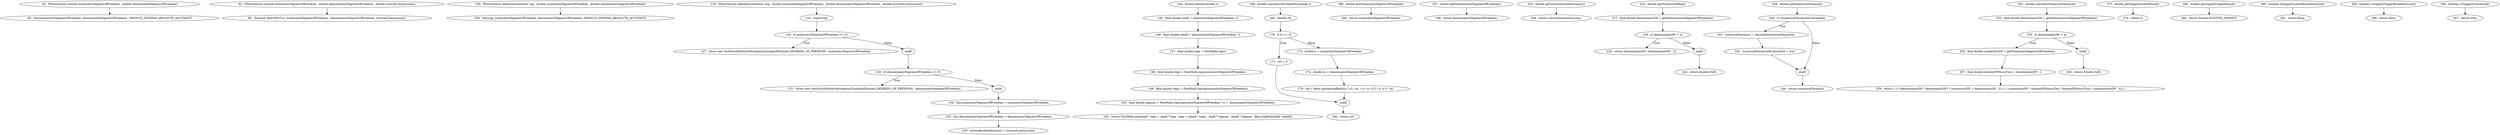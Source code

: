 digraph FDistribution_CFG {
  // graph-vertices
  v1  [label="62:  FDistribution (double numeratorDegreesOfFreedom,  double denominatorDegreesOfFreedom)"];
  v2  [label="65:  this(numeratorDegreesOfFreedom, denominatorDegreesOfFreedom,  DEFAULT_INVERSE_ABSOLUTE_ACCURACY)"];
  v3  [label="82:  FDistribution (double numeratorDegreesOfFreedom,  double denominatorDegreesOfFreedom,  double inverseCumAccuracy)"];
  v4  [label="86:  this(new Well19937c(), numeratorDegreesOfFreedom,  denominatorDegreesOfFreedom, inverseCumAccuracy)"];
  v5  [label="100:  FDistribution (RandomGenerator rng,  double numeratorDegreesOfFreedom,  double denominatorDegreesOfFreedom)"];
  v6  [label="104:  this(rng, numeratorDegreesOfFreedom, denominatorDegreesOfFreedom, DEFAULT_INVERSE_ABSOLUTE_ACCURACY)"];
  v7  [label="119:  FDistribution (RandomGenerator rng,  double numeratorDegreesOfFreedom,  double denominatorDegreesOfFreedom,  double inverseCumAccuracy)"];
  v8  [label="124:  super(rng)"];
  v9  [label="126:  if (numeratorDegreesOfFreedom <= 0)"];
  v10  [label="127:  throw new NotStrictlyPositiveException(LocalizedFormats.DEGREES_OF_FREEDOM,  numeratorDegreesOfFreedom)"];
  v11  [label="endif"];
  v12  [label="130:  if (denominatorDegreesOfFreedom <= 0)"];
  v13  [label="131:  throw new NotStrictlyPositiveException(LocalizedFormats.DEGREES_OF_FREEDOM,  denominatorDegreesOfFreedom)"];
  v14  [label="endif"];
  v15  [label="134:  this.numeratorDegreesOfFreedom = numeratorDegreesOfFreedom"];
  v16  [label="135:  this.denominatorDegreesOfFreedom = denominatorDegreesOfFreedom"];
  v17  [label="136:  solverAbsoluteAccuracy = inverseCumAccuracy"];
  v18  [label="144:  double density(double x)"];
  v19  [label="145:  final double nhalf = numeratorDegreesOfFreedom / 2"];
  v20  [label="146:  final double mhalf = denominatorDegreesOfFreedom / 2"];
  v21  [label="147:  final double logx = FastMath.log(x)"];
  v22  [label="148:  final double logn = FastMath.log(numeratorDegreesOfFreedom)"];
  v23  [label="149:  final double logm = FastMath.log(denominatorDegreesOfFreedom)"];
  v24  [label="150:  final double lognxm = FastMath.log(numeratorDegreesOfFreedom * x +  denominatorDegreesOfFreedom)"];
  v25  [label="152:  return FastMath.exp(nhalf * logn + nhalf * logx - logx + mhalf * logm - nhalf * lognxm - mhalf * lognxm - Beta.logBeta(nhalf, mhalf));"];
  v26  [label="168:  double cumulativeProbability(double x)"];
  v27  [label="169:  double ret"];
  v28  [label="170:  if (x <= 0)"];
  v29  [label="171:  ret = 0"];
  v30  [label="endif"];
  v31  [label="173:  double n = numeratorDegreesOfFreedom"];
  v32  [label="174:  double m = denominatorDegreesOfFreedom"];
  v33  [label="176:  ret = Beta.regularizedBeta((n * x) / (m + n * x), 0.5 * n, 0.5 * m)"];
  v34  [label="180:  return ret;"];
  v35  [label="188:  double getNumeratorDegreesOfFreedom()"];
  v36  [label="189:  return numeratorDegreesOfFreedom;"];
  v37  [label="197:  double getDenominatorDegreesOfFreedom()"];
  v38  [label="198:  return denominatorDegreesOfFreedom;"];
  v39  [label="203:  double getSolverAbsoluteAccuracy()"];
  v40  [label="204:  return solverAbsoluteAccuracy;"];
  v41  [label="216:  double getNumericalMean()"];
  v42  [label="217:  final double denominatorDF = getDenominatorDegreesOfFreedom()"];
  v43  [label="219:  if (denominatorDF > 2)"];
  v44  [label="220:  return denominatorDF / (denominatorDF - 2);"];
  v45  [label="endif"];
  v46  [label="223:  return Double.NaN;"];
  v47  [label="239:  double getNumericalVariance()"];
  v48  [label="240:  if (!numericalVarianceIsCalculated)"];
  v49  [label="241:  numericalVariance = calculateNumericalVariance()"];
  v50  [label="242:  numericalVarianceIsCalculated = true"];
  v51  [label="endif"];
  v52  [label="244:  return numericalVariance;"];
  v53  [label="252:  double calculateNumericalVariance()"];
  v54  [label="253:  final double denominatorDF = getDenominatorDegreesOfFreedom()"];
  v55  [label="255:  if (denominatorDF > 4)"];
  v56  [label="256:  final double numeratorDF = getNumeratorDegreesOfFreedom()"];
  v57  [label="257:  final double denomDFMinusTwo = denominatorDF - 2"];
  v58  [label="259:  return ( 2 * (denominatorDF * denominatorDF) * (numeratorDF + denominatorDF - 2) ) /  ( (numeratorDF * (denomDFMinusTwo * denomDFMinusTwo) * (denominatorDF - 4)) );"];
  v59  [label="endif"];
  v60  [label="263:  return Double.NaN;"];
  v61  [label="273:  double getSupportLowerBound()"];
  v62  [label="274:  return 0;"];
  v63  [label="285:  double getSupportUpperBound()"];
  v64  [label="286:  return Double.POSITIVE_INFINITY;"];
  v65  [label="290:  boolean isSupportLowerBoundInclusive()"];
  v66  [label="291:  return false;"];
  v67  [label="295:  boolean isSupportUpperBoundInclusive()"];
  v68  [label="296:  return false;"];
  v69  [label="306:  boolean isSupportConnected()"];
  v70  [label="307:  return true;"];
  // graph-edges
  v1 -> v2;
  v3 -> v4;
  v5 -> v6;
  v7 -> v8;
  v8 -> v9;
  v9 -> v10  [label="True"];
  v9 -> v11  [label="False"];
  v11 -> v12;
  v12 -> v13  [label="True"];
  v12 -> v14  [label="False"];
  v14 -> v15;
  v15 -> v16;
  v16 -> v17;
  v18 -> v19;
  v19 -> v20;
  v20 -> v21;
  v21 -> v22;
  v22 -> v23;
  v23 -> v24;
  v24 -> v25;
  v26 -> v27;
  v27 -> v28;
  v28 -> v29  [label="True"];
  v29 -> v30;
  v28 -> v31  [label="False"];
  v31 -> v32;
  v32 -> v33;
  v33 -> v30;
  v30 -> v34;
  v35 -> v36;
  v37 -> v38;
  v39 -> v40;
  v41 -> v42;
  v42 -> v43;
  v43 -> v44  [label="True"];
  v43 -> v45  [label="False"];
  v45 -> v46;
  v47 -> v48;
  v48 -> v49  [label="True"];
  v49 -> v50;
  v50 -> v51;
  v48 -> v51  [label="False"];
  v51 -> v52;
  v53 -> v54;
  v54 -> v55;
  v55 -> v56  [label="True"];
  v56 -> v57;
  v57 -> v58;
  v55 -> v59  [label="False"];
  v59 -> v60;
  v61 -> v62;
  v63 -> v64;
  v65 -> v66;
  v67 -> v68;
  v69 -> v70;
  // end-of-graph
}
